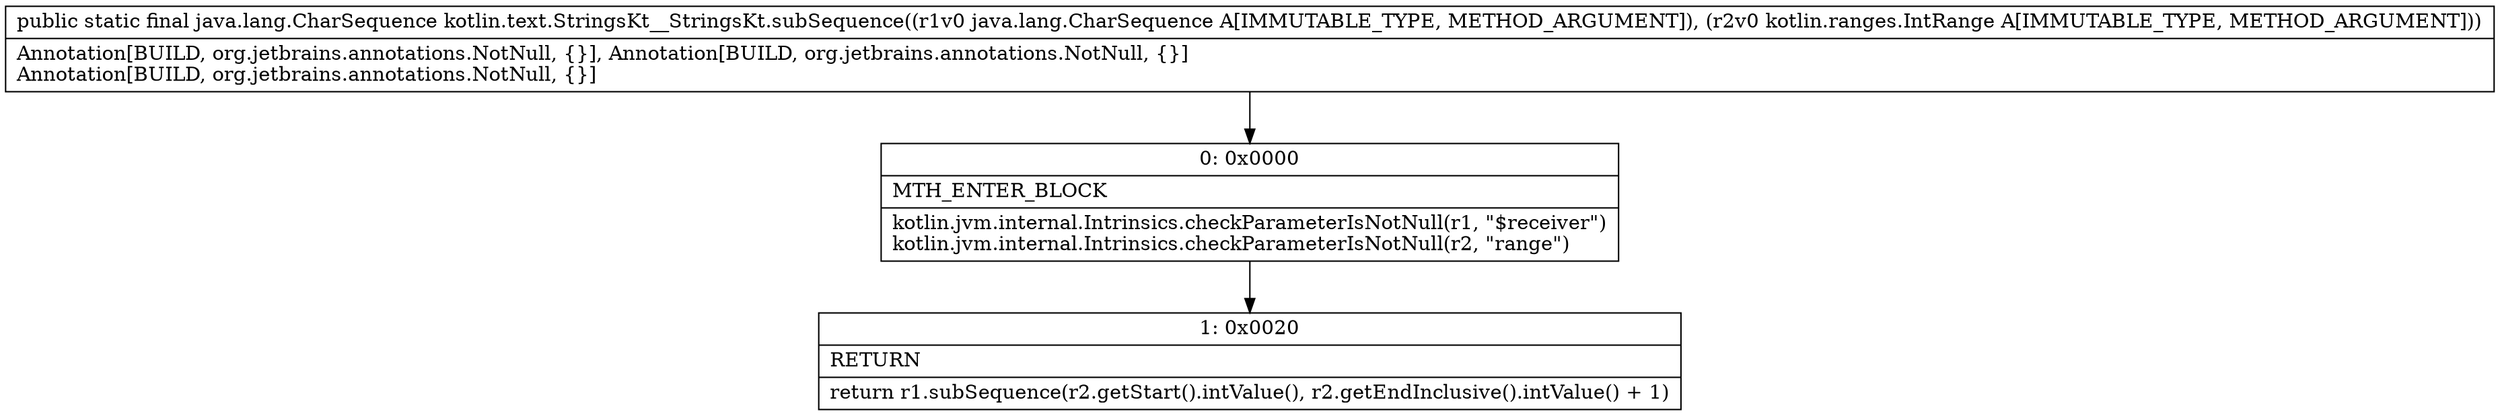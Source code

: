 digraph "CFG forkotlin.text.StringsKt__StringsKt.subSequence(Ljava\/lang\/CharSequence;Lkotlin\/ranges\/IntRange;)Ljava\/lang\/CharSequence;" {
Node_0 [shape=record,label="{0\:\ 0x0000|MTH_ENTER_BLOCK\l|kotlin.jvm.internal.Intrinsics.checkParameterIsNotNull(r1, \"$receiver\")\lkotlin.jvm.internal.Intrinsics.checkParameterIsNotNull(r2, \"range\")\l}"];
Node_1 [shape=record,label="{1\:\ 0x0020|RETURN\l|return r1.subSequence(r2.getStart().intValue(), r2.getEndInclusive().intValue() + 1)\l}"];
MethodNode[shape=record,label="{public static final java.lang.CharSequence kotlin.text.StringsKt__StringsKt.subSequence((r1v0 java.lang.CharSequence A[IMMUTABLE_TYPE, METHOD_ARGUMENT]), (r2v0 kotlin.ranges.IntRange A[IMMUTABLE_TYPE, METHOD_ARGUMENT]))  | Annotation[BUILD, org.jetbrains.annotations.NotNull, \{\}], Annotation[BUILD, org.jetbrains.annotations.NotNull, \{\}]\lAnnotation[BUILD, org.jetbrains.annotations.NotNull, \{\}]\l}"];
MethodNode -> Node_0;
Node_0 -> Node_1;
}

